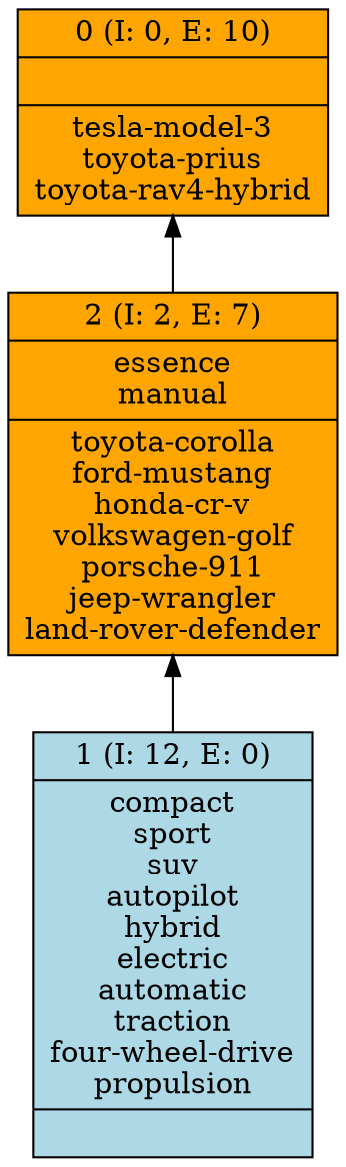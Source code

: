 digraph G { 
	rankdir=BT;
0 [shape=record,style=filled,fillcolor=orange,label="{0 (I: 0, E: 10)||tesla-model-3\ntoyota-prius\ntoyota-rav4-hybrid\n}"];
1 [shape=record,style=filled,fillcolor=lightblue,label="{1 (I: 12, E: 0)|compact\nsport\nsuv\nautopilot\nhybrid\nelectric\nautomatic\ntraction\nfour-wheel-drive\npropulsion\n|}"];
2 [shape=record,style=filled,fillcolor=orange,label="{2 (I: 2, E: 7)|essence\nmanual\n|toyota-corolla\nford-mustang\nhonda-cr-v\nvolkswagen-golf\nporsche-911\njeep-wrangler\nland-rover-defender\n}"];
	1 -> 2
	2 -> 0
}